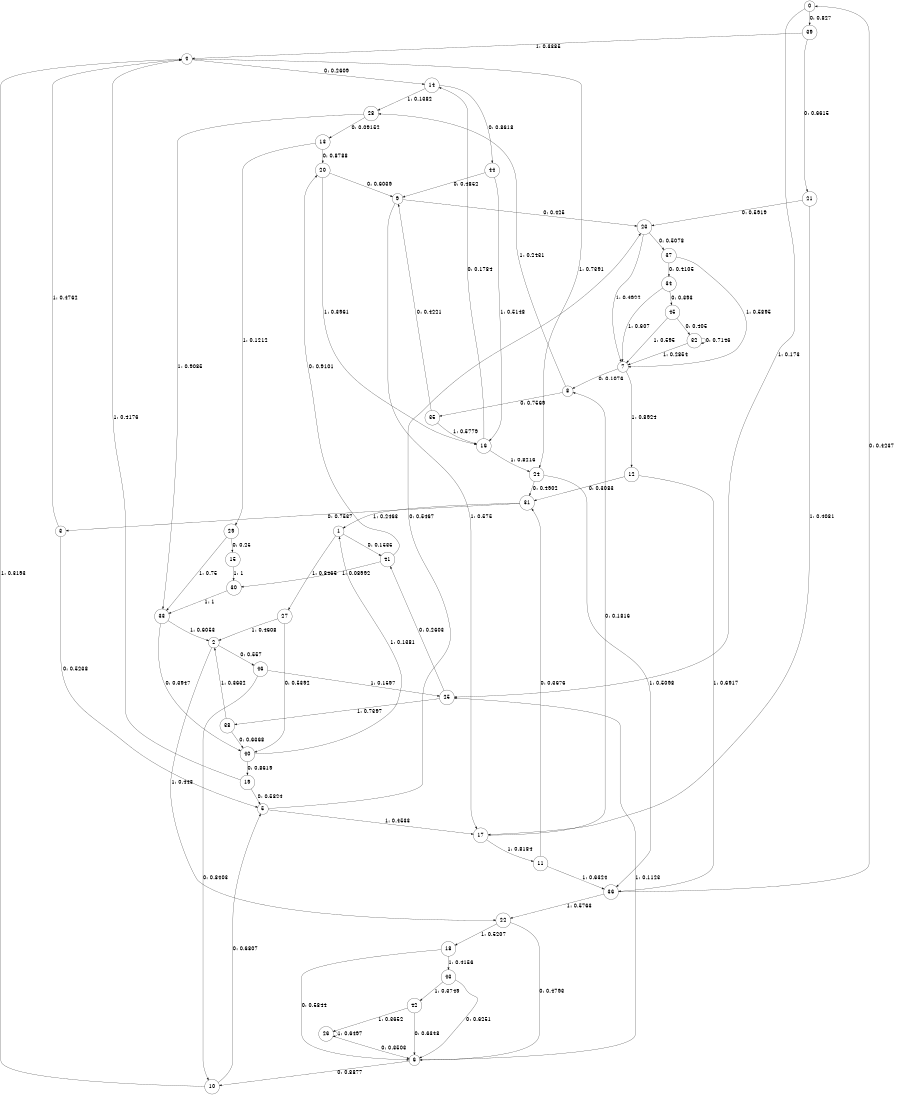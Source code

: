 digraph "ch9faceL8" {
size = "6,8.5";
ratio = "fill";
node [shape = circle];
node [fontsize = 24];
edge [fontsize = 24];
0 -> 39 [label = "0: 0.827    "];
0 -> 25 [label = "1: 0.173    "];
1 -> 41 [label = "0: 0.1535   "];
1 -> 27 [label = "1: 0.8465   "];
2 -> 46 [label = "0: 0.557    "];
2 -> 22 [label = "1: 0.443    "];
3 -> 5 [label = "0: 0.5238   "];
3 -> 4 [label = "1: 0.4762   "];
4 -> 14 [label = "0: 0.2609   "];
4 -> 24 [label = "1: 0.7391   "];
5 -> 23 [label = "0: 0.5467   "];
5 -> 17 [label = "1: 0.4533   "];
6 -> 10 [label = "0: 0.8877   "];
6 -> 25 [label = "1: 0.1123   "];
7 -> 8 [label = "0: 0.1076   "];
7 -> 12 [label = "1: 0.8924   "];
8 -> 35 [label = "0: 0.7569   "];
8 -> 28 [label = "1: 0.2431   "];
9 -> 23 [label = "0: 0.425    "];
9 -> 17 [label = "1: 0.575    "];
10 -> 5 [label = "0: 0.6807   "];
10 -> 4 [label = "1: 0.3193   "];
11 -> 31 [label = "0: 0.3676   "];
11 -> 36 [label = "1: 0.6324   "];
12 -> 31 [label = "0: 0.3083   "];
12 -> 36 [label = "1: 0.6917   "];
13 -> 20 [label = "0: 0.8788   "];
13 -> 29 [label = "1: 0.1212   "];
14 -> 44 [label = "0: 0.8618   "];
14 -> 28 [label = "1: 0.1382   "];
15 -> 30 [label = "1: 1        "];
16 -> 14 [label = "0: 0.1784   "];
16 -> 24 [label = "1: 0.8216   "];
17 -> 8 [label = "0: 0.1816   "];
17 -> 11 [label = "1: 0.8184   "];
18 -> 6 [label = "0: 0.5844   "];
18 -> 43 [label = "1: 0.4156   "];
19 -> 5 [label = "0: 0.5824   "];
19 -> 4 [label = "1: 0.4176   "];
20 -> 9 [label = "0: 0.6039   "];
20 -> 16 [label = "1: 0.3961   "];
21 -> 23 [label = "0: 0.5919   "];
21 -> 17 [label = "1: 0.4081   "];
22 -> 6 [label = "0: 0.4793   "];
22 -> 18 [label = "1: 0.5207   "];
23 -> 37 [label = "0: 0.5078   "];
23 -> 7 [label = "1: 0.4922   "];
24 -> 31 [label = "0: 0.4902   "];
24 -> 36 [label = "1: 0.5098   "];
25 -> 41 [label = "0: 0.2603   "];
25 -> 38 [label = "1: 0.7397   "];
26 -> 6 [label = "0: 0.3503   "];
26 -> 26 [label = "1: 0.6497   "];
27 -> 40 [label = "0: 0.5392   "];
27 -> 2 [label = "1: 0.4608   "];
28 -> 13 [label = "0: 0.09152  "];
28 -> 33 [label = "1: 0.9085   "];
29 -> 15 [label = "0: 0.25     "];
29 -> 33 [label = "1: 0.75     "];
30 -> 33 [label = "1: 1        "];
31 -> 3 [label = "0: 0.7537   "];
31 -> 1 [label = "1: 0.2463   "];
32 -> 32 [label = "0: 0.7146   "];
32 -> 7 [label = "1: 0.2854   "];
33 -> 40 [label = "0: 0.3947   "];
33 -> 2 [label = "1: 0.6053   "];
34 -> 45 [label = "0: 0.393    "];
34 -> 7 [label = "1: 0.607    "];
35 -> 9 [label = "0: 0.4221   "];
35 -> 16 [label = "1: 0.5779   "];
36 -> 0 [label = "0: 0.4237   "];
36 -> 22 [label = "1: 0.5763   "];
37 -> 34 [label = "0: 0.4105   "];
37 -> 7 [label = "1: 0.5895   "];
38 -> 40 [label = "0: 0.6368   "];
38 -> 2 [label = "1: 0.3632   "];
39 -> 21 [label = "0: 0.6615   "];
39 -> 4 [label = "1: 0.3385   "];
40 -> 19 [label = "0: 0.8619   "];
40 -> 1 [label = "1: 0.1381   "];
41 -> 20 [label = "0: 0.9101   "];
41 -> 30 [label = "1: 0.08992  "];
42 -> 6 [label = "0: 0.6348   "];
42 -> 26 [label = "1: 0.3652   "];
43 -> 6 [label = "0: 0.6251   "];
43 -> 42 [label = "1: 0.3749   "];
44 -> 9 [label = "0: 0.4852   "];
44 -> 16 [label = "1: 0.5148   "];
45 -> 32 [label = "0: 0.405    "];
45 -> 7 [label = "1: 0.595    "];
46 -> 10 [label = "0: 0.8403   "];
46 -> 25 [label = "1: 0.1597   "];
}